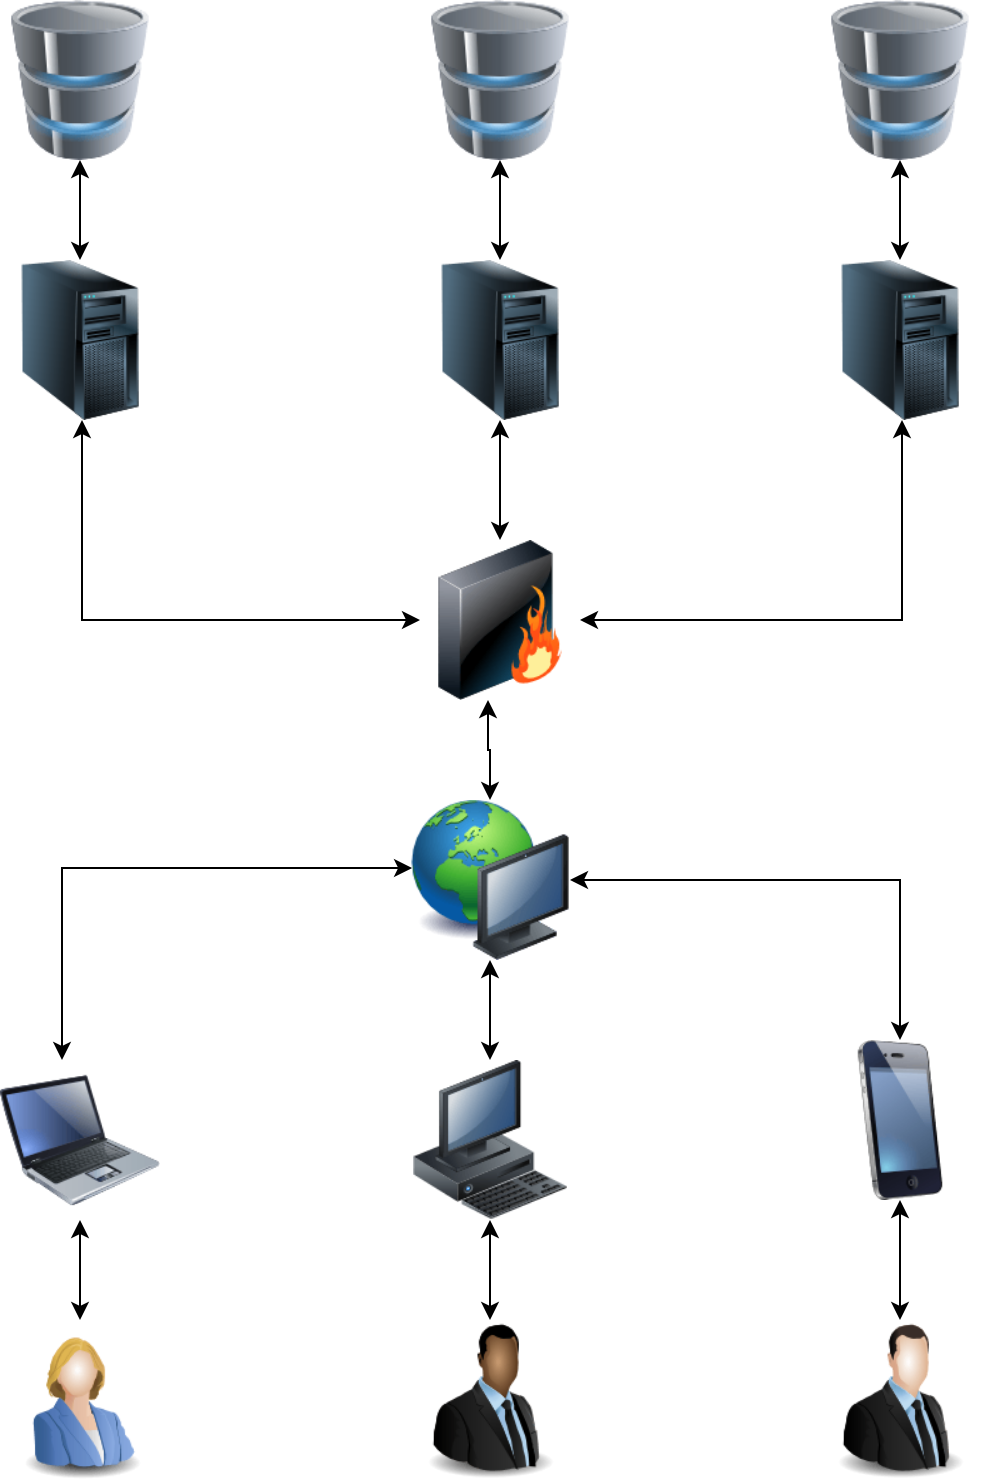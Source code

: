 <mxfile version="14.2.4" type="embed">
    <diagram id="X_Qa1l9ubuoaVI13I_Jq" name="Página-1">
        <mxGraphModel dx="1118" dy="800" grid="1" gridSize="10" guides="1" tooltips="1" connect="1" arrows="1" fold="1" page="1" pageScale="1" pageWidth="583" pageHeight="827" math="0" shadow="0">
            <root>
                <mxCell id="0"/>
                <mxCell id="1" parent="0"/>
                <mxCell id="23" style="edgeStyle=orthogonalEdgeStyle;rounded=0;orthogonalLoop=1;jettySize=auto;html=1;entryX=0.5;entryY=0;entryDx=0;entryDy=0;startArrow=classic;startFill=1;" edge="1" parent="1" source="4" target="11">
                    <mxGeometry relative="1" as="geometry"/>
                </mxCell>
                <mxCell id="4" value="" style="image;html=1;image=img/lib/clip_art/computers/Server_Tower_128x128.png" vertex="1" parent="1">
                    <mxGeometry x="260" y="174" width="80" height="80" as="geometry"/>
                </mxCell>
                <mxCell id="20" style="edgeStyle=orthogonalEdgeStyle;rounded=0;orthogonalLoop=1;jettySize=auto;html=1;entryX=0.5;entryY=0;entryDx=0;entryDy=0;startArrow=classic;startFill=1;" edge="1" parent="1" source="5" target="4">
                    <mxGeometry relative="1" as="geometry"/>
                </mxCell>
                <mxCell id="5" value="" style="image;html=1;image=img/lib/clip_art/computers/Database_128x128.png" vertex="1" parent="1">
                    <mxGeometry x="260" y="44" width="80" height="80" as="geometry"/>
                </mxCell>
                <mxCell id="19" style="edgeStyle=orthogonalEdgeStyle;rounded=0;orthogonalLoop=1;jettySize=auto;html=1;entryX=0.5;entryY=0;entryDx=0;entryDy=0;startArrow=classic;startFill=1;" edge="1" parent="1" source="6" target="7">
                    <mxGeometry relative="1" as="geometry"/>
                </mxCell>
                <mxCell id="6" value="" style="image;html=1;image=img/lib/clip_art/computers/Database_128x128.png" vertex="1" parent="1">
                    <mxGeometry x="50" y="44" width="80" height="80" as="geometry"/>
                </mxCell>
                <mxCell id="22" style="edgeStyle=orthogonalEdgeStyle;rounded=0;orthogonalLoop=1;jettySize=auto;html=1;entryX=0;entryY=0.5;entryDx=0;entryDy=0;startArrow=classic;startFill=1;" edge="1" parent="1" source="7" target="11">
                    <mxGeometry relative="1" as="geometry">
                        <Array as="points">
                            <mxPoint x="91" y="354"/>
                        </Array>
                    </mxGeometry>
                </mxCell>
                <mxCell id="7" value="" style="image;html=1;image=img/lib/clip_art/computers/Server_Tower_128x128.png" vertex="1" parent="1">
                    <mxGeometry x="50" y="174" width="80" height="80" as="geometry"/>
                </mxCell>
                <mxCell id="24" style="edgeStyle=orthogonalEdgeStyle;rounded=0;orthogonalLoop=1;jettySize=auto;html=1;entryX=1;entryY=0.5;entryDx=0;entryDy=0;startArrow=classic;startFill=1;" edge="1" parent="1" source="8" target="11">
                    <mxGeometry relative="1" as="geometry">
                        <Array as="points">
                            <mxPoint x="501" y="354"/>
                        </Array>
                    </mxGeometry>
                </mxCell>
                <mxCell id="8" value="" style="image;html=1;image=img/lib/clip_art/computers/Server_Tower_128x128.png" vertex="1" parent="1">
                    <mxGeometry x="460" y="174" width="80" height="80" as="geometry"/>
                </mxCell>
                <mxCell id="21" style="edgeStyle=orthogonalEdgeStyle;rounded=0;orthogonalLoop=1;jettySize=auto;html=1;entryX=0.5;entryY=0;entryDx=0;entryDy=0;startArrow=classic;startFill=1;" edge="1" parent="1" source="9" target="8">
                    <mxGeometry relative="1" as="geometry"/>
                </mxCell>
                <mxCell id="9" value="" style="image;html=1;image=img/lib/clip_art/computers/Database_128x128.png" vertex="1" parent="1">
                    <mxGeometry x="460" y="44" width="80" height="80" as="geometry"/>
                </mxCell>
                <mxCell id="11" value="" style="image;html=1;image=img/lib/clip_art/networking/Firewall_128x128.png" vertex="1" parent="1">
                    <mxGeometry x="260" y="314" width="80" height="80" as="geometry"/>
                </mxCell>
                <mxCell id="27" style="edgeStyle=orthogonalEdgeStyle;rounded=0;orthogonalLoop=1;jettySize=auto;html=1;entryX=0.013;entryY=0.425;entryDx=0;entryDy=0;entryPerimeter=0;startArrow=classic;startFill=1;" edge="1" parent="1" source="13" target="25">
                    <mxGeometry relative="1" as="geometry">
                        <Array as="points">
                            <mxPoint x="81" y="478"/>
                        </Array>
                    </mxGeometry>
                </mxCell>
                <mxCell id="13" value="" style="image;html=1;image=img/lib/clip_art/computers/Laptop_128x128.png" vertex="1" parent="1">
                    <mxGeometry x="50" y="574" width="80" height="80" as="geometry"/>
                </mxCell>
                <mxCell id="28" style="edgeStyle=orthogonalEdgeStyle;rounded=0;orthogonalLoop=1;jettySize=auto;html=1;startArrow=classic;startFill=1;" edge="1" parent="1" source="14" target="25">
                    <mxGeometry relative="1" as="geometry"/>
                </mxCell>
                <mxCell id="14" value="" style="image;html=1;image=img/lib/clip_art/computers/Workstation_128x128.png" vertex="1" parent="1">
                    <mxGeometry x="255" y="574" width="80" height="80" as="geometry"/>
                </mxCell>
                <mxCell id="29" style="edgeStyle=orthogonalEdgeStyle;rounded=0;orthogonalLoop=1;jettySize=auto;html=1;entryX=1;entryY=0.5;entryDx=0;entryDy=0;startArrow=classic;startFill=1;" edge="1" parent="1" source="15" target="25">
                    <mxGeometry relative="1" as="geometry">
                        <Array as="points">
                            <mxPoint x="500" y="484"/>
                        </Array>
                    </mxGeometry>
                </mxCell>
                <mxCell id="15" value="" style="image;html=1;image=img/lib/clip_art/telecommunication/iPhone_128x128.png" vertex="1" parent="1">
                    <mxGeometry x="460" y="564" width="80" height="80" as="geometry"/>
                </mxCell>
                <mxCell id="30" style="edgeStyle=orthogonalEdgeStyle;rounded=0;orthogonalLoop=1;jettySize=auto;html=1;startArrow=classic;startFill=1;" edge="1" parent="1" source="16" target="13">
                    <mxGeometry relative="1" as="geometry"/>
                </mxCell>
                <mxCell id="16" value="" style="image;html=1;image=img/lib/clip_art/people/Suit_Woman_Blue_128x128.png" vertex="1" parent="1">
                    <mxGeometry x="50" y="704" width="80" height="80" as="geometry"/>
                </mxCell>
                <mxCell id="31" style="edgeStyle=orthogonalEdgeStyle;rounded=0;orthogonalLoop=1;jettySize=auto;html=1;entryX=0.5;entryY=1;entryDx=0;entryDy=0;startArrow=classic;startFill=1;" edge="1" parent="1" source="17" target="14">
                    <mxGeometry relative="1" as="geometry"/>
                </mxCell>
                <mxCell id="17" value="" style="image;html=1;image=img/lib/clip_art/people/Suit_Man_Black_128x128.png" vertex="1" parent="1">
                    <mxGeometry x="255" y="704" width="80" height="80" as="geometry"/>
                </mxCell>
                <mxCell id="32" style="edgeStyle=orthogonalEdgeStyle;rounded=0;orthogonalLoop=1;jettySize=auto;html=1;entryX=0.5;entryY=1;entryDx=0;entryDy=0;startArrow=classic;startFill=1;" edge="1" parent="1" source="18" target="15">
                    <mxGeometry relative="1" as="geometry"/>
                </mxCell>
                <mxCell id="18" value="" style="image;html=1;image=img/lib/clip_art/people/Suit_Man_128x128.png" vertex="1" parent="1">
                    <mxGeometry x="460" y="704" width="80" height="80" as="geometry"/>
                </mxCell>
                <mxCell id="26" style="edgeStyle=orthogonalEdgeStyle;rounded=0;orthogonalLoop=1;jettySize=auto;html=1;entryX=0.425;entryY=1;entryDx=0;entryDy=0;entryPerimeter=0;startArrow=classic;startFill=1;" edge="1" parent="1" source="25" target="11">
                    <mxGeometry relative="1" as="geometry"/>
                </mxCell>
                <mxCell id="25" value="" style="image;html=1;image=img/lib/clip_art/computers/Network_128x128.png" vertex="1" parent="1">
                    <mxGeometry x="255" y="444" width="80" height="80" as="geometry"/>
                </mxCell>
            </root>
        </mxGraphModel>
    </diagram>
</mxfile>